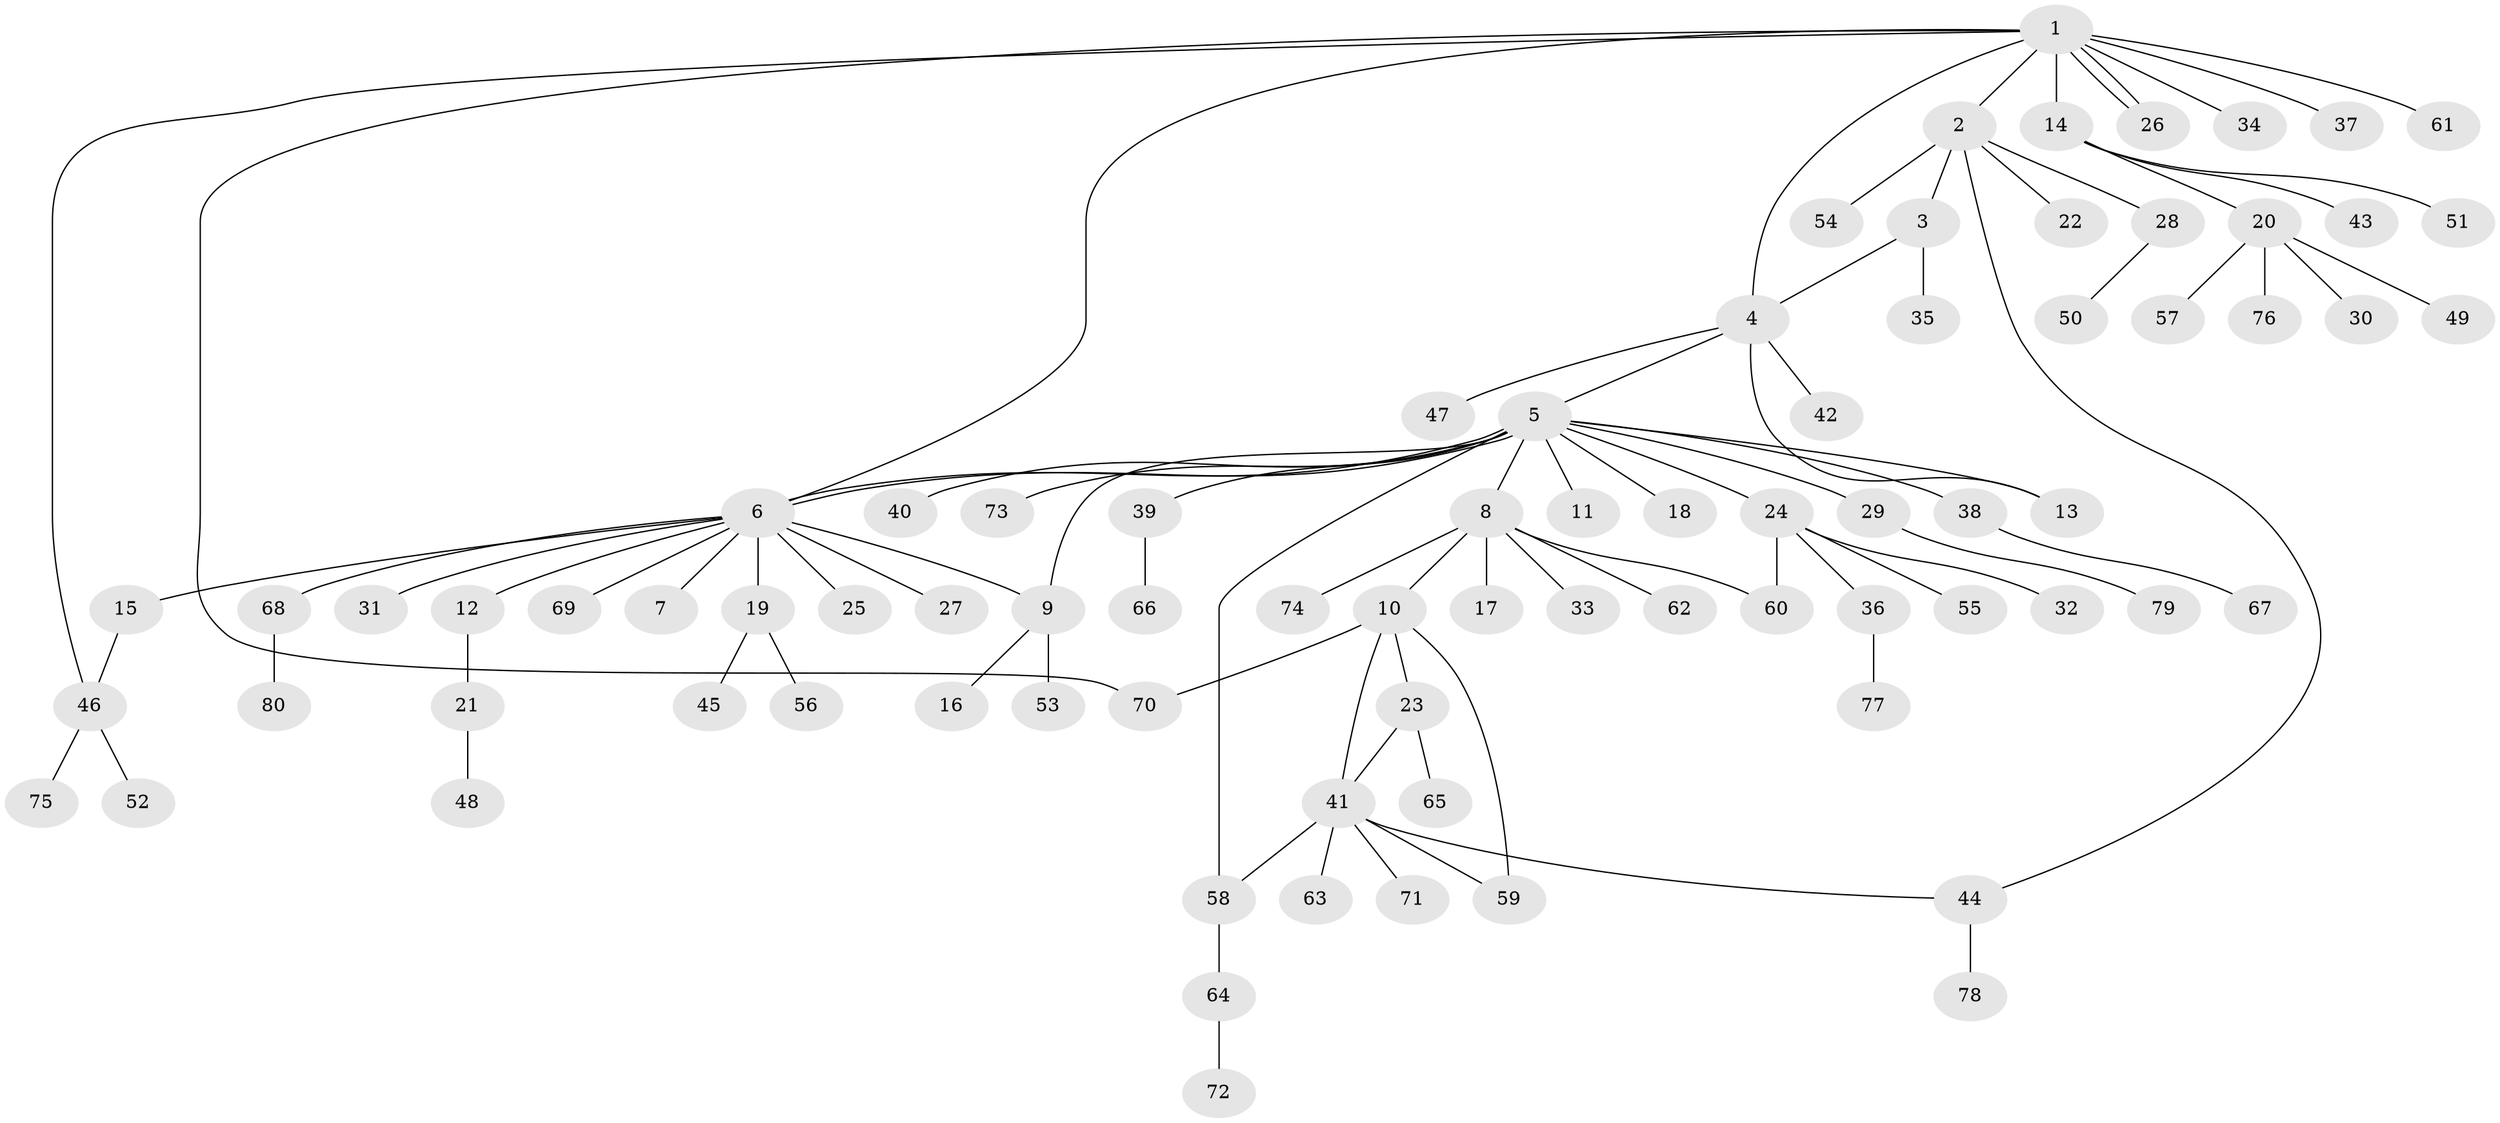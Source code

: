 // Generated by graph-tools (version 1.1) at 2025/49/03/09/25 03:49:53]
// undirected, 80 vertices, 92 edges
graph export_dot {
graph [start="1"]
  node [color=gray90,style=filled];
  1;
  2;
  3;
  4;
  5;
  6;
  7;
  8;
  9;
  10;
  11;
  12;
  13;
  14;
  15;
  16;
  17;
  18;
  19;
  20;
  21;
  22;
  23;
  24;
  25;
  26;
  27;
  28;
  29;
  30;
  31;
  32;
  33;
  34;
  35;
  36;
  37;
  38;
  39;
  40;
  41;
  42;
  43;
  44;
  45;
  46;
  47;
  48;
  49;
  50;
  51;
  52;
  53;
  54;
  55;
  56;
  57;
  58;
  59;
  60;
  61;
  62;
  63;
  64;
  65;
  66;
  67;
  68;
  69;
  70;
  71;
  72;
  73;
  74;
  75;
  76;
  77;
  78;
  79;
  80;
  1 -- 2;
  1 -- 4;
  1 -- 6;
  1 -- 14;
  1 -- 26;
  1 -- 26;
  1 -- 34;
  1 -- 37;
  1 -- 46;
  1 -- 61;
  1 -- 70;
  2 -- 3;
  2 -- 22;
  2 -- 28;
  2 -- 44;
  2 -- 54;
  3 -- 4;
  3 -- 35;
  4 -- 5;
  4 -- 13;
  4 -- 42;
  4 -- 47;
  5 -- 6;
  5 -- 6;
  5 -- 8;
  5 -- 9;
  5 -- 11;
  5 -- 13;
  5 -- 18;
  5 -- 24;
  5 -- 29;
  5 -- 38;
  5 -- 39;
  5 -- 40;
  5 -- 58;
  5 -- 73;
  6 -- 7;
  6 -- 9;
  6 -- 12;
  6 -- 15;
  6 -- 19;
  6 -- 25;
  6 -- 27;
  6 -- 31;
  6 -- 68;
  6 -- 69;
  8 -- 10;
  8 -- 17;
  8 -- 33;
  8 -- 60;
  8 -- 62;
  8 -- 74;
  9 -- 16;
  9 -- 53;
  10 -- 23;
  10 -- 41;
  10 -- 59;
  10 -- 70;
  12 -- 21;
  14 -- 20;
  14 -- 43;
  14 -- 51;
  15 -- 46;
  19 -- 45;
  19 -- 56;
  20 -- 30;
  20 -- 49;
  20 -- 57;
  20 -- 76;
  21 -- 48;
  23 -- 41;
  23 -- 65;
  24 -- 32;
  24 -- 36;
  24 -- 55;
  24 -- 60;
  28 -- 50;
  29 -- 79;
  36 -- 77;
  38 -- 67;
  39 -- 66;
  41 -- 44;
  41 -- 58;
  41 -- 59;
  41 -- 63;
  41 -- 71;
  44 -- 78;
  46 -- 52;
  46 -- 75;
  58 -- 64;
  64 -- 72;
  68 -- 80;
}
